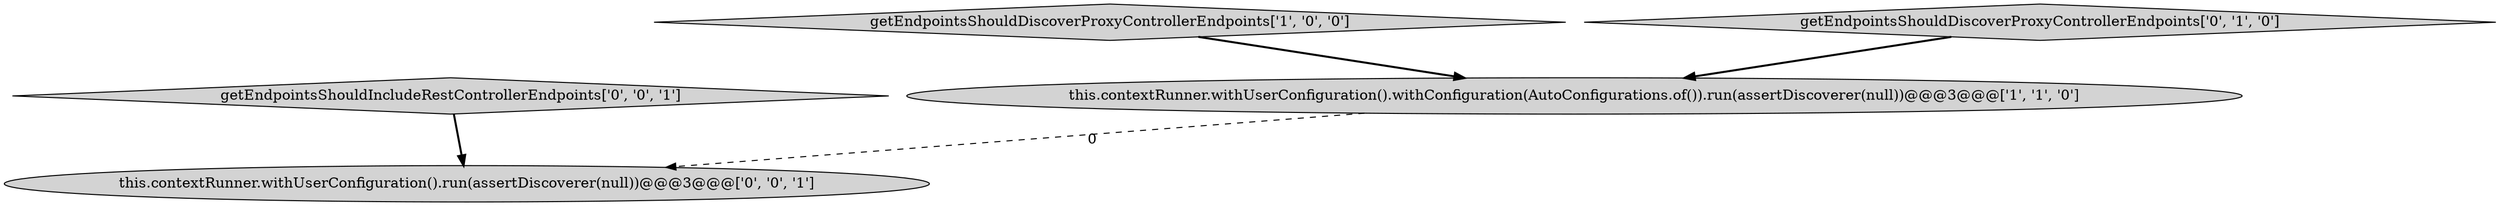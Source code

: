 digraph {
0 [style = filled, label = "this.contextRunner.withUserConfiguration().withConfiguration(AutoConfigurations.of()).run(assertDiscoverer(null))@@@3@@@['1', '1', '0']", fillcolor = lightgray, shape = ellipse image = "AAA0AAABBB1BBB"];
1 [style = filled, label = "getEndpointsShouldDiscoverProxyControllerEndpoints['1', '0', '0']", fillcolor = lightgray, shape = diamond image = "AAA0AAABBB1BBB"];
3 [style = filled, label = "getEndpointsShouldIncludeRestControllerEndpoints['0', '0', '1']", fillcolor = lightgray, shape = diamond image = "AAA0AAABBB3BBB"];
4 [style = filled, label = "this.contextRunner.withUserConfiguration().run(assertDiscoverer(null))@@@3@@@['0', '0', '1']", fillcolor = lightgray, shape = ellipse image = "AAA0AAABBB3BBB"];
2 [style = filled, label = "getEndpointsShouldDiscoverProxyControllerEndpoints['0', '1', '0']", fillcolor = lightgray, shape = diamond image = "AAA0AAABBB2BBB"];
2->0 [style = bold, label=""];
1->0 [style = bold, label=""];
3->4 [style = bold, label=""];
0->4 [style = dashed, label="0"];
}
